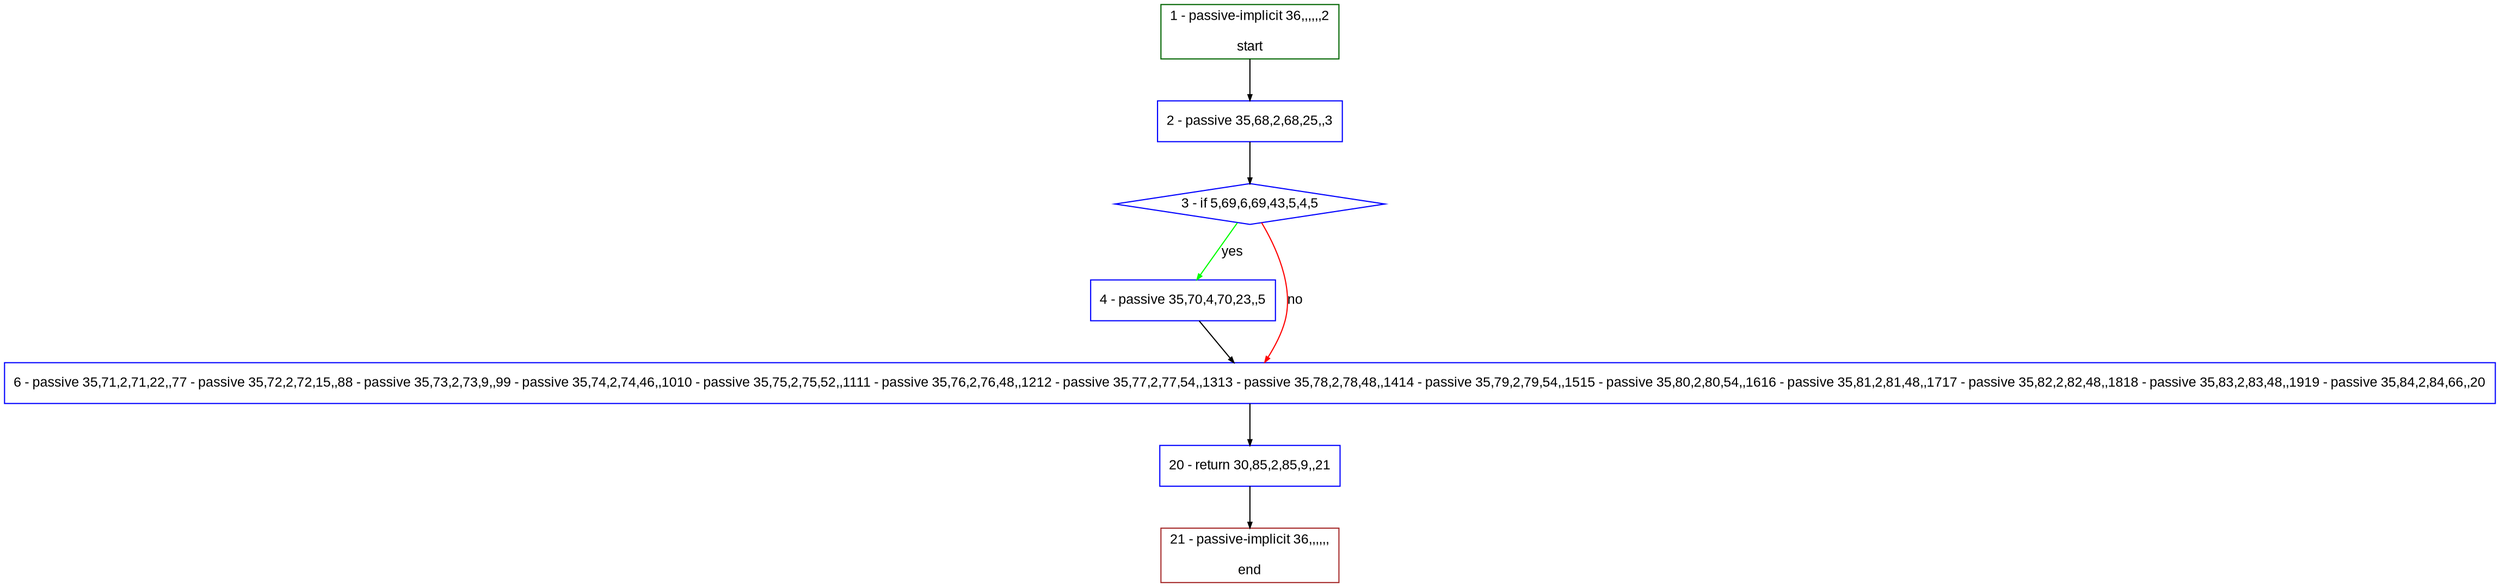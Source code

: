 digraph "" {
  graph [pack="true", label="", fontsize="12", packmode="clust", fontname="Arial", fillcolor="#FFFFCC", bgcolor="white", style="rounded,filled", compound="true"];
  node [node_initialized="no", label="", color="grey", fontsize="12", fillcolor="white", fontname="Arial", style="filled", shape="rectangle", compound="true", fixedsize="false"];
  edge [fontcolor="black", arrowhead="normal", arrowtail="none", arrowsize="0.5", ltail="", label="", color="black", fontsize="12", lhead="", fontname="Arial", dir="forward", compound="true"];
  __N1 [label="2 - passive 35,68,2,68,25,,3", color="#0000ff", fillcolor="#ffffff", style="filled", shape="box"];
  __N2 [label="1 - passive-implicit 36,,,,,,2\n\nstart", color="#006400", fillcolor="#ffffff", style="filled", shape="box"];
  __N3 [label="3 - if 5,69,6,69,43,5,4,5", color="#0000ff", fillcolor="#ffffff", style="filled", shape="diamond"];
  __N4 [label="4 - passive 35,70,4,70,23,,5", color="#0000ff", fillcolor="#ffffff", style="filled", shape="box"];
  __N5 [label="6 - passive 35,71,2,71,22,,77 - passive 35,72,2,72,15,,88 - passive 35,73,2,73,9,,99 - passive 35,74,2,74,46,,1010 - passive 35,75,2,75,52,,1111 - passive 35,76,2,76,48,,1212 - passive 35,77,2,77,54,,1313 - passive 35,78,2,78,48,,1414 - passive 35,79,2,79,54,,1515 - passive 35,80,2,80,54,,1616 - passive 35,81,2,81,48,,1717 - passive 35,82,2,82,48,,1818 - passive 35,83,2,83,48,,1919 - passive 35,84,2,84,66,,20", color="#0000ff", fillcolor="#ffffff", style="filled", shape="box"];
  __N6 [label="20 - return 30,85,2,85,9,,21", color="#0000ff", fillcolor="#ffffff", style="filled", shape="box"];
  __N7 [label="21 - passive-implicit 36,,,,,,\n\nend", color="#a52a2a", fillcolor="#ffffff", style="filled", shape="box"];
  __N2 -> __N1 [arrowhead="normal", arrowtail="none", color="#000000", label="", dir="forward"];
  __N1 -> __N3 [arrowhead="normal", arrowtail="none", color="#000000", label="", dir="forward"];
  __N3 -> __N4 [arrowhead="normal", arrowtail="none", color="#00ff00", label="yes", dir="forward"];
  __N3 -> __N5 [arrowhead="normal", arrowtail="none", color="#ff0000", label="no", dir="forward"];
  __N4 -> __N5 [arrowhead="normal", arrowtail="none", color="#000000", label="", dir="forward"];
  __N5 -> __N6 [arrowhead="normal", arrowtail="none", color="#000000", label="", dir="forward"];
  __N6 -> __N7 [arrowhead="normal", arrowtail="none", color="#000000", label="", dir="forward"];
}
